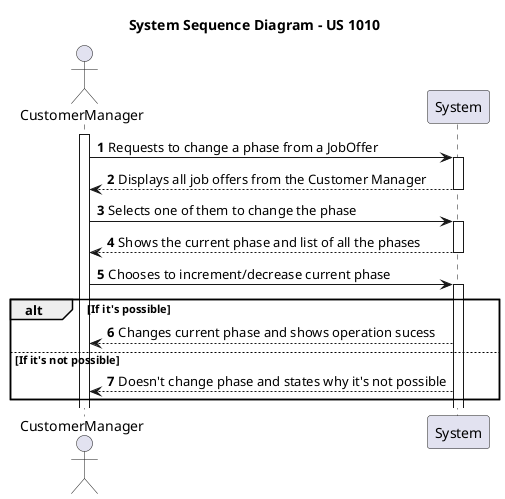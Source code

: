 @startuml
'https://plantuml.com/sequence-diagram

title System Sequence Diagram - US 1010

autonumber
actor CustomerManager
participant System

activate CustomerManager
CustomerManager -> System: Requests to change a phase from a JobOffer

activate System
System --> CustomerManager: Displays all job offers from the Customer Manager
deactivate System

CustomerManager -> System: Selects one of them to change the phase

activate System
System --> CustomerManager: Shows the current phase and list of all the phases
deactivate System

CustomerManager -> System : Chooses to increment/decrease current phase
activate System
alt If it's possible
System --> CustomerManager : Changes current phase and shows operation sucess
else If it's not possible
System --> CustomerManager : Doesn't change phase and states why it's not possible
end alt


@enduml